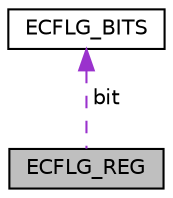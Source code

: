 digraph "ECFLG_REG"
{
  edge [fontname="Helvetica",fontsize="10",labelfontname="Helvetica",labelfontsize="10"];
  node [fontname="Helvetica",fontsize="10",shape=record];
  Node1 [label="ECFLG_REG",height=0.2,width=0.4,color="black", fillcolor="grey75", style="filled", fontcolor="black"];
  Node2 -> Node1 [dir="back",color="darkorchid3",fontsize="10",style="dashed",label=" bit" ,fontname="Helvetica"];
  Node2 [label="ECFLG_BITS",height=0.2,width=0.4,color="black", fillcolor="white", style="filled",URL="$struct_e_c_f_l_g___b_i_t_s.html"];
}
